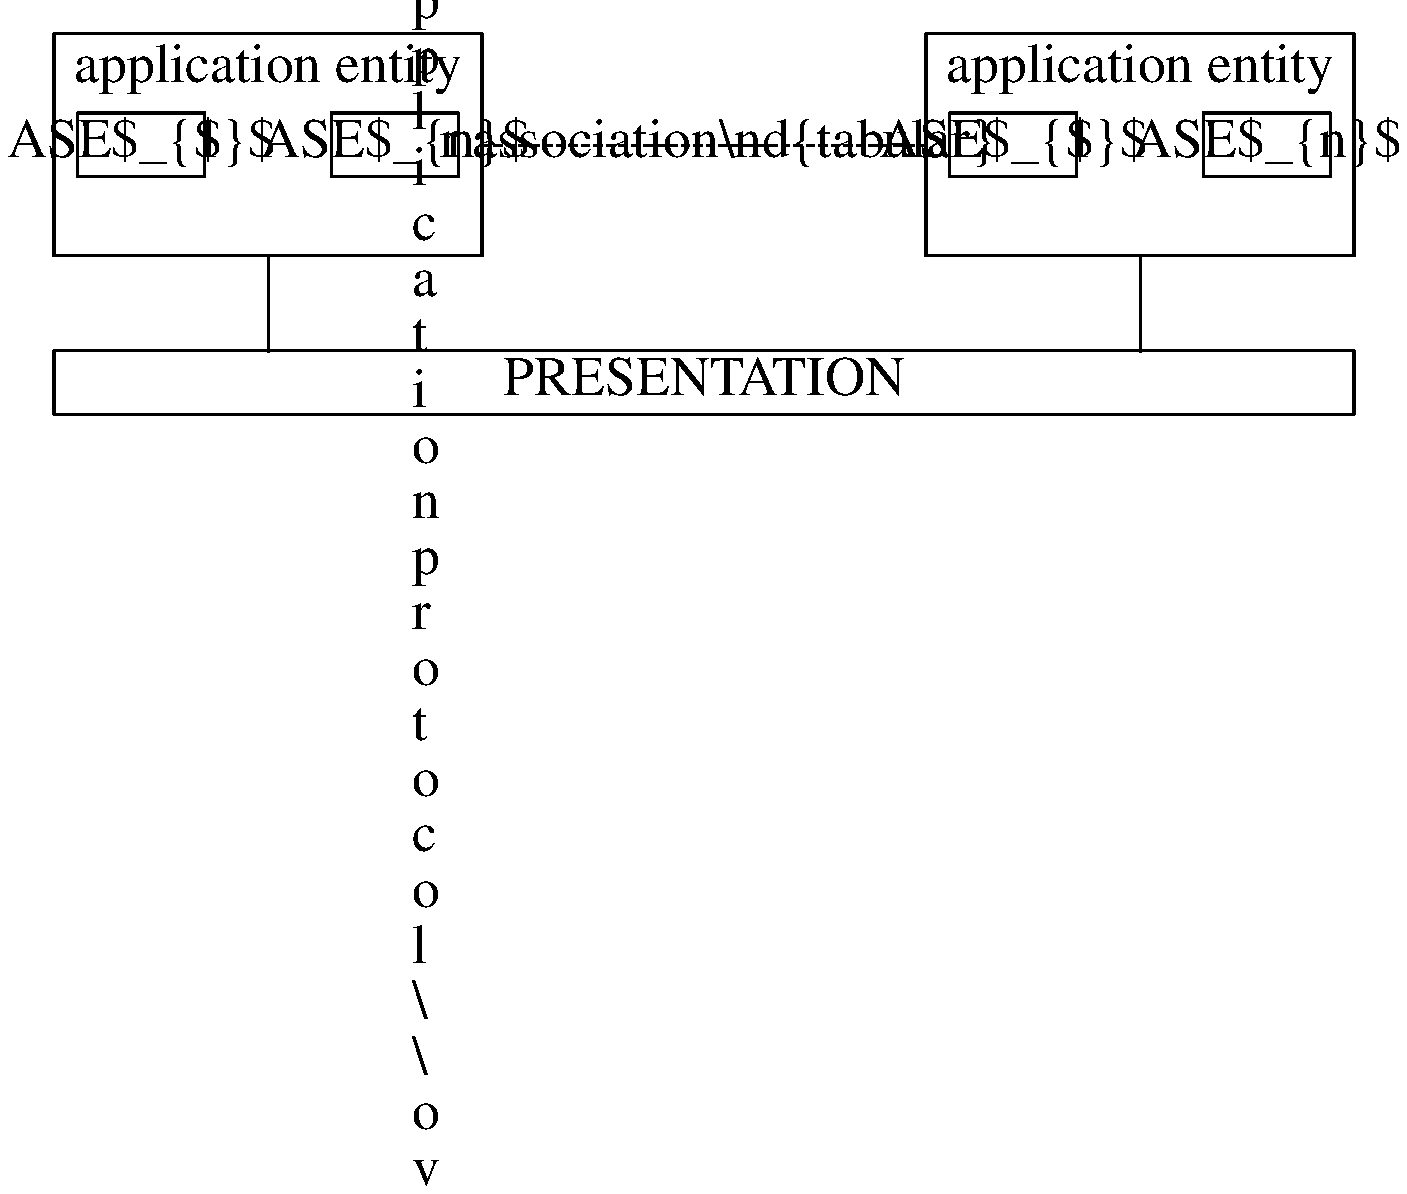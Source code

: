 .PS 6.5i
.ps 20
lineht	=	3*lineht/2
## figure A-2
B1:	box "$\cdots$" width 9*boxwid/2 height 7*boxht/2
B2:	box "ASE$_{1}$" with .w at (B1.w.x+boxwid/4, B1.c.y) width 4*boxwid/3
B3:	box "ASE$_{n}$" with .e at (B1.e.x-boxwid/4, B1.c.y) width 4*boxwid/3
	box invis with .n at B1.n "application entity" height B1.width/6
	line down from B1.s
##
B4:	box "$\cdots$" width 9*boxwid/2 height 7*boxht/2 \
	    with .w at (B1.e.x+7*linewid, B1.e.y)
B5:	box "ASE$_{1}$" with .w at (B4.w.x+boxwid/4, B4.c.y) width 4*boxwid/3
B6:	box "ASE$_{n}$" with .e at (B4.e.x-boxwid/4, B4.c.y) width 4*boxwid/3
	box invis with .n at B4.n "application entity" height B4.width/6
	line down from B4.s
##
B7:	box "PRESENTATION" with .nw at (B1.sw.x, B1.sw.y-lineht) \
		width B4.se.x-B1.sw.x
##
	line from B1.e to B4.w dashed
	move to ((B1.e.x+B4.w.x)/2, B1.e.y) \
	    "\begin{tabular}{c} application protocol\\ \ \\ over association\end{tabular}"
##
.PE
